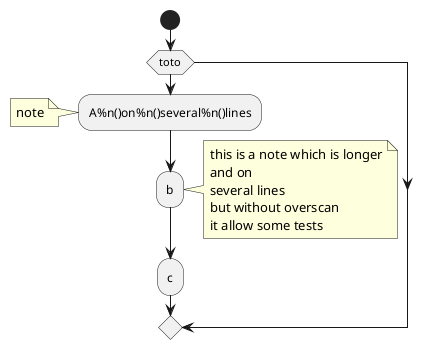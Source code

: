 {
  "sha1": "kbykbvvs3sd5byxbvff9upjml145xzo",
  "insertion": {
    "when": "2024-06-03T18:59:32.831Z",
    "user": "plantuml@gmail.com"
  }
}
@startuml
start

if (toto)

:A%n()on%n()several%n()lines;
note left
note
end note

:b;
note right
this is a note which is longer
and on
several lines
but without overscan
it allow some tests
end note

:c;

endif

@enduml
